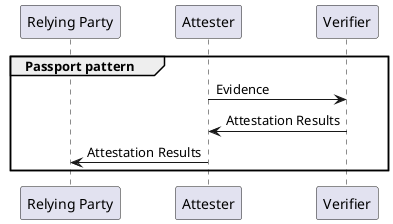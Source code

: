 @startuml

participant "Relying Party" as RP
participant "Attester" as A
participant "Verifier" as V

group Passport pattern
	A -> V: Evidence
	V -> A: Attestation Results
	A -> RP: Attestation Results
end

@enduml
